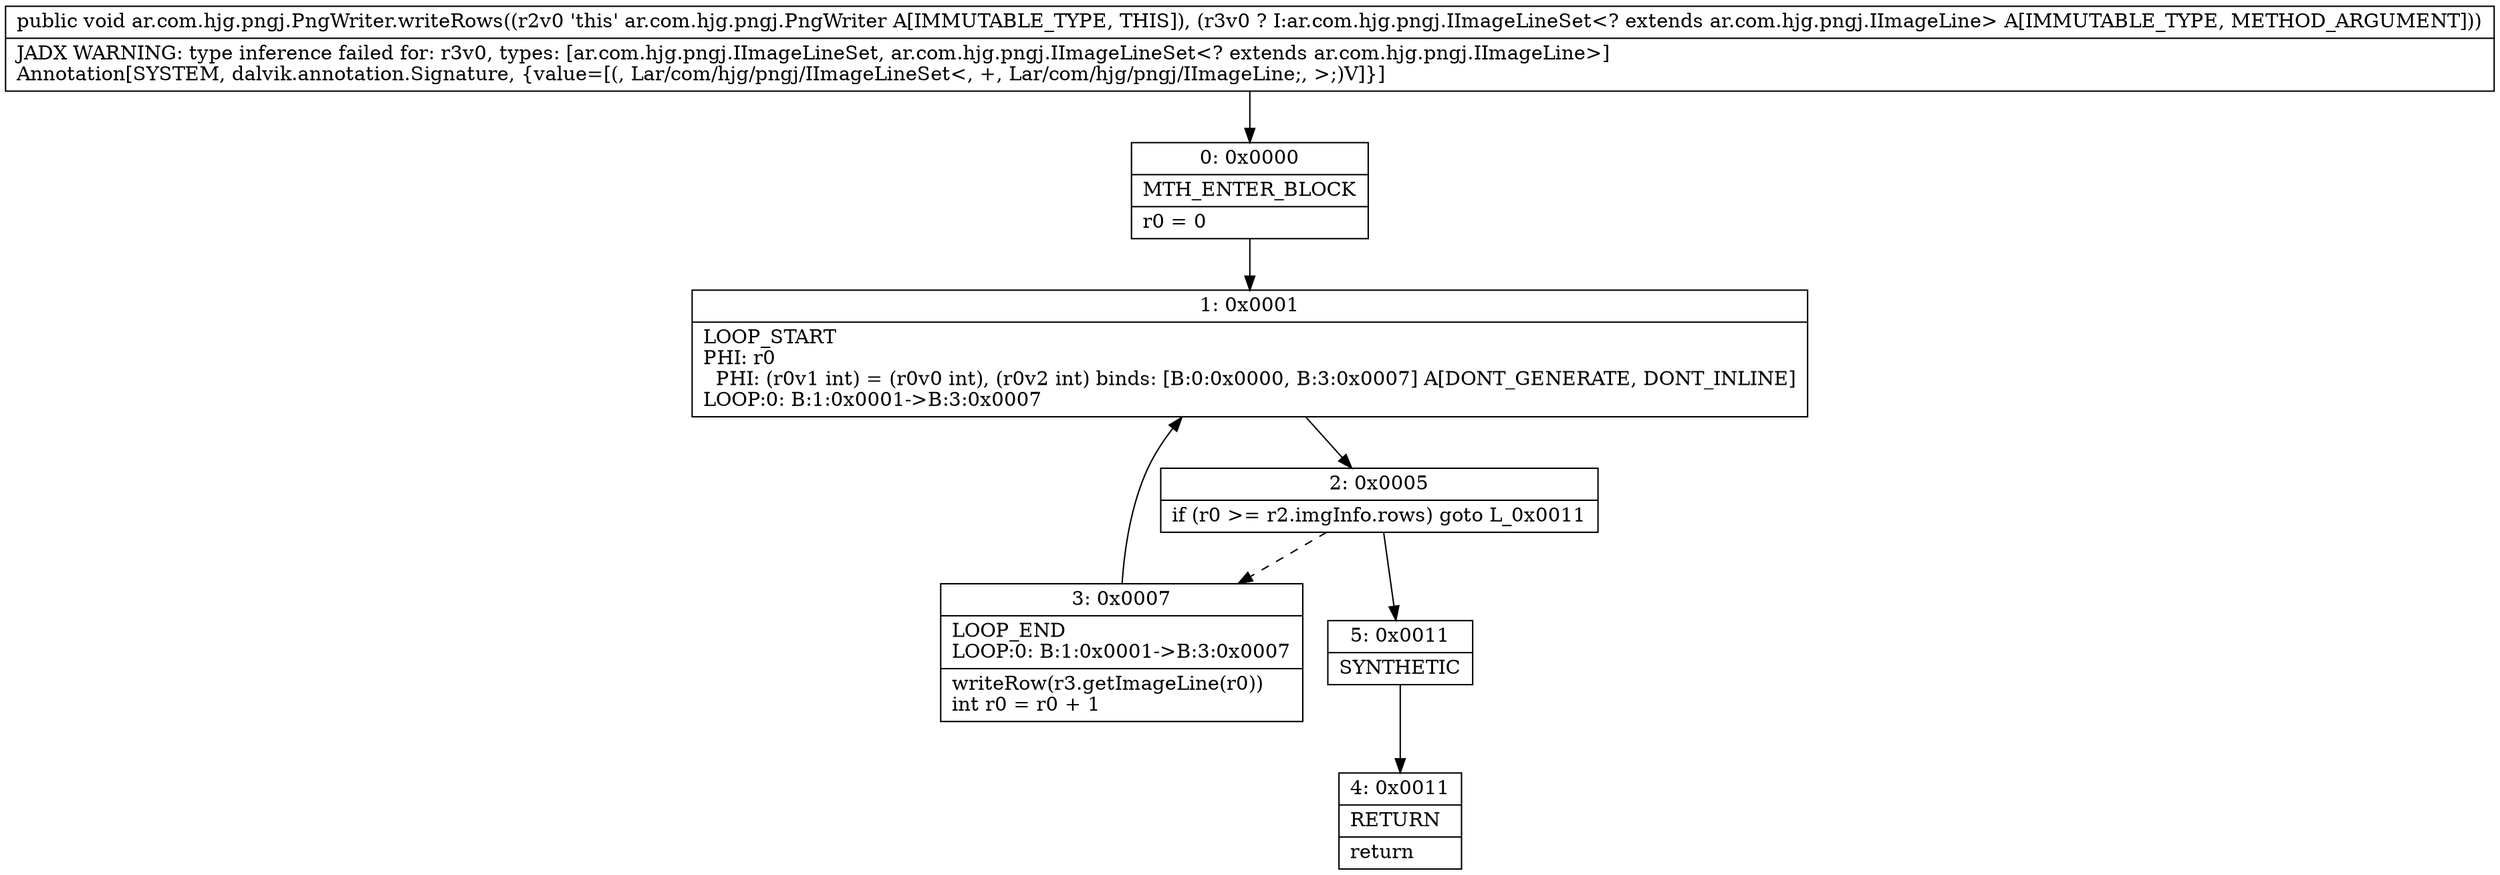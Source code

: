 digraph "CFG forar.com.hjg.pngj.PngWriter.writeRows(Lar\/com\/hjg\/pngj\/IImageLineSet;)V" {
Node_0 [shape=record,label="{0\:\ 0x0000|MTH_ENTER_BLOCK\l|r0 = 0\l}"];
Node_1 [shape=record,label="{1\:\ 0x0001|LOOP_START\lPHI: r0 \l  PHI: (r0v1 int) = (r0v0 int), (r0v2 int) binds: [B:0:0x0000, B:3:0x0007] A[DONT_GENERATE, DONT_INLINE]\lLOOP:0: B:1:0x0001\-\>B:3:0x0007\l}"];
Node_2 [shape=record,label="{2\:\ 0x0005|if (r0 \>= r2.imgInfo.rows) goto L_0x0011\l}"];
Node_3 [shape=record,label="{3\:\ 0x0007|LOOP_END\lLOOP:0: B:1:0x0001\-\>B:3:0x0007\l|writeRow(r3.getImageLine(r0))\lint r0 = r0 + 1\l}"];
Node_4 [shape=record,label="{4\:\ 0x0011|RETURN\l|return\l}"];
Node_5 [shape=record,label="{5\:\ 0x0011|SYNTHETIC\l}"];
MethodNode[shape=record,label="{public void ar.com.hjg.pngj.PngWriter.writeRows((r2v0 'this' ar.com.hjg.pngj.PngWriter A[IMMUTABLE_TYPE, THIS]), (r3v0 ? I:ar.com.hjg.pngj.IImageLineSet\<? extends ar.com.hjg.pngj.IImageLine\> A[IMMUTABLE_TYPE, METHOD_ARGUMENT]))  | JADX WARNING: type inference failed for: r3v0, types: [ar.com.hjg.pngj.IImageLineSet, ar.com.hjg.pngj.IImageLineSet\<? extends ar.com.hjg.pngj.IImageLine\>]\lAnnotation[SYSTEM, dalvik.annotation.Signature, \{value=[(, Lar\/com\/hjg\/pngj\/IImageLineSet\<, +, Lar\/com\/hjg\/pngj\/IImageLine;, \>;)V]\}]\l}"];
MethodNode -> Node_0;
Node_0 -> Node_1;
Node_1 -> Node_2;
Node_2 -> Node_3[style=dashed];
Node_2 -> Node_5;
Node_3 -> Node_1;
Node_5 -> Node_4;
}

